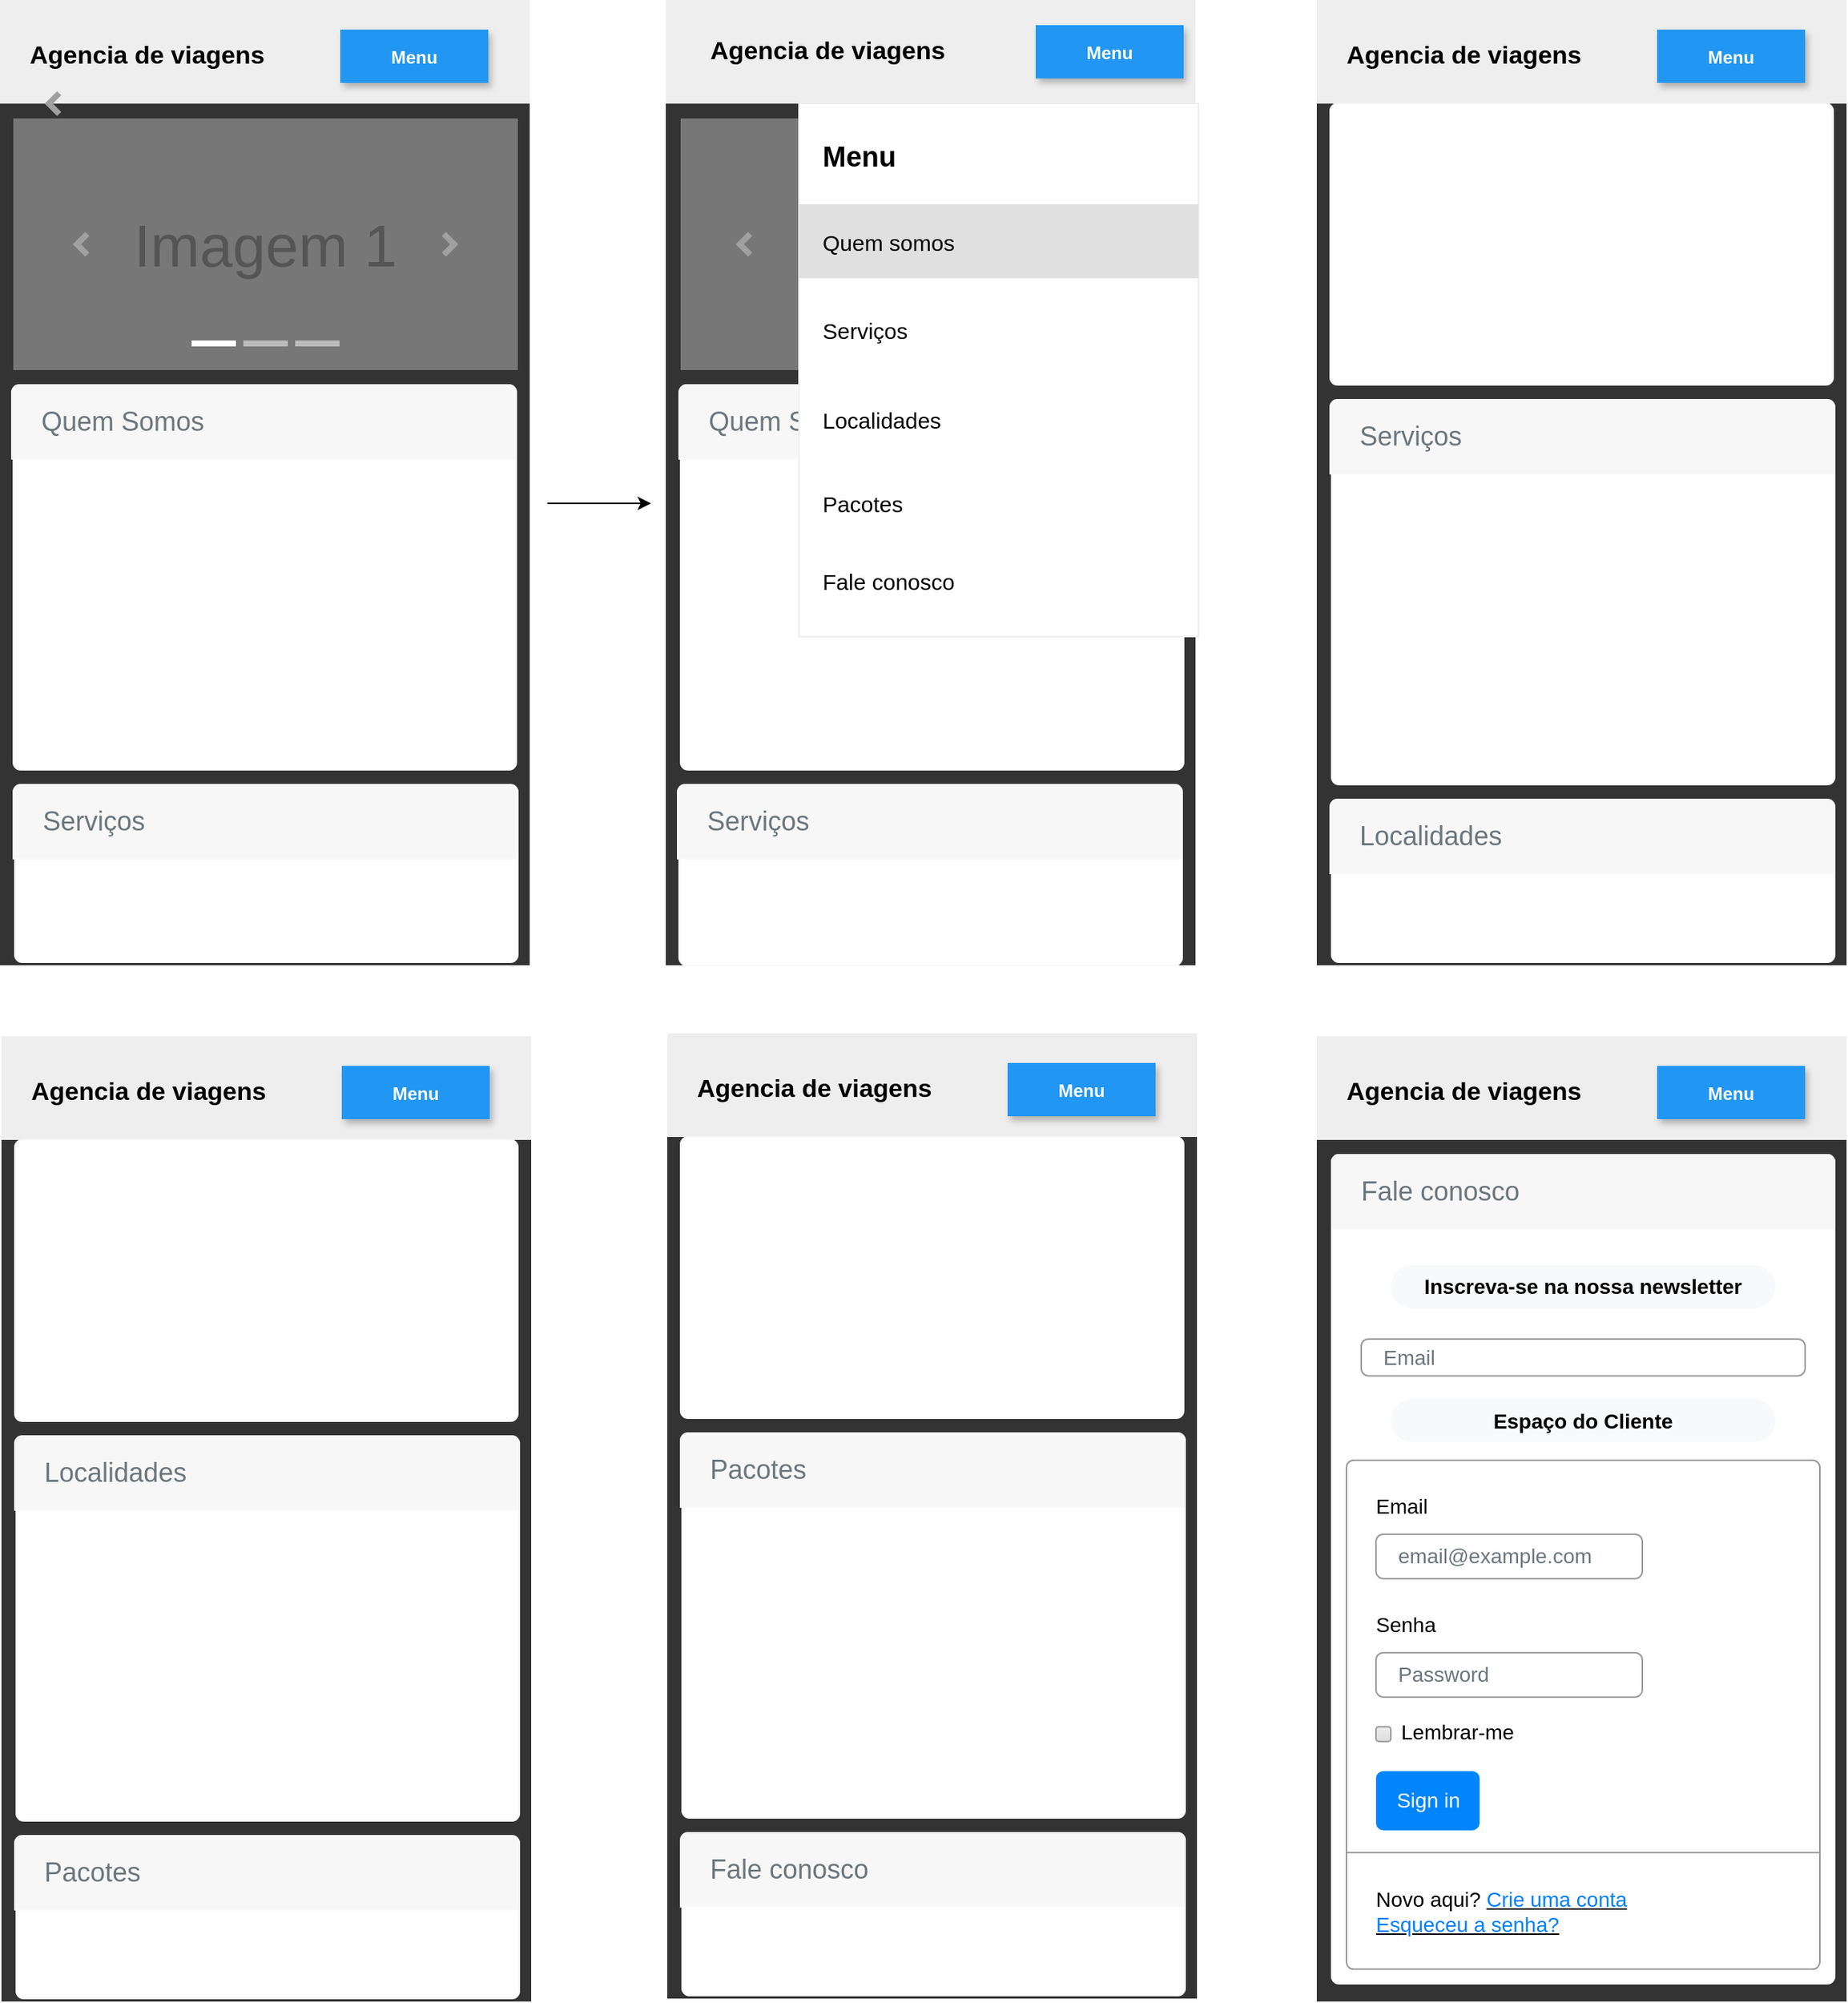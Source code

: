 <mxfile version="13.1.1" type="google"><diagram id="8uc9Iyq5FDDuLR6DjcmK" name="Page-1"><mxGraphModel dx="2270" dy="2039" grid="1" gridSize="10" guides="1" tooltips="1" connect="1" arrows="1" fold="1" page="1" pageScale="1" pageWidth="827" pageHeight="1169" math="0" shadow="0"><root><mxCell id="0"/><mxCell id="1" parent="0"/><mxCell id="FVZ45a9JljzRirW8lOw0-25" value="" style="shape=rect;fillColor=#eeeeee;strokeColor=none;" vertex="1" parent="1"><mxGeometry x="150" y="-1140" width="358" height="632" as="geometry"/></mxCell><mxCell id="-aEcgsrXR-xhnn7_kOow-10" value="" style="shape=rect;fillColor=#eeeeee;strokeColor=none;" parent="1" vertex="1"><mxGeometry x="-740" y="-1140" width="358" height="632" as="geometry"/></mxCell><mxCell id="10h3eE1FPKG0bYmKvvFw-5" value="&lt;font style=&quot;font-size: 17px&quot;&gt;Agencia de viagens&lt;/font&gt;" style="text;html=1;strokeColor=none;fillColor=none;align=center;verticalAlign=middle;whiteSpace=wrap;rounded=0;fontStyle=1" parent="1" vertex="1"><mxGeometry x="-740" y="-1107" width="199" height="10" as="geometry"/></mxCell><mxCell id="-aEcgsrXR-xhnn7_kOow-9" value="Menu" style="dashed=0;align=center;fontSize=12;shape=rect;fillColor=#2196F3;strokeColor=none;fontStyle=1;shadow=1;fontColor=#ffffff;" parent="1" vertex="1"><mxGeometry x="-510" y="-1120" width="100" height="36" as="geometry"/></mxCell><mxCell id="-aEcgsrXR-xhnn7_kOow-13" value="" style="shape=rect;fillColor=#333333;strokeColor=none;" parent="1" vertex="1"><mxGeometry x="-740" y="-1070" width="358" height="582" as="geometry"/></mxCell><mxCell id="FVZ45a9JljzRirW8lOw0-2" value="" style="html=1;shadow=0;dashed=0;shape=mxgraph.bootstrap.rrect;rSize=5;strokeColor=#F8F9FA;html=1;whiteSpace=wrap;fillColor=#ffffff;fontColor=#212529;verticalAlign=bottom;align=left;spacing=20;spacingBottom=0;fontSize=14;" vertex="1" parent="1"><mxGeometry x="-731" y="-880" width="340" height="260" as="geometry"/></mxCell><mxCell id="FVZ45a9JljzRirW8lOw0-3" value="Quem Somos" style="html=1;shadow=0;dashed=0;shape=mxgraph.bootstrap.topButton;rSize=5;perimeter=none;whiteSpace=wrap;fillColor=#F7F7F7;strokeColor=#F8F9FA;fontColor=#6C767D;resizeWidth=1;fontSize=18;align=left;spacing=20;" vertex="1" parent="FVZ45a9JljzRirW8lOw0-2"><mxGeometry width="340" height="50" relative="1" as="geometry"><mxPoint x="-1" as="offset"/></mxGeometry></mxCell><mxCell id="FVZ45a9JljzRirW8lOw0-4" value="Imagem 1" style="html=1;shadow=0;dashed=0;strokeColor=none;strokeWidth=1;fillColor=#777777;fontColor=#555555;whiteSpace=wrap;align=center;verticalAlign=middle;fontStyle=0;fontSize=40;" vertex="1" parent="1"><mxGeometry x="-731" y="-1060" width="341" height="170" as="geometry"/></mxCell><mxCell id="FVZ45a9JljzRirW8lOw0-5" value="" style="html=1;verticalLabelPosition=bottom;labelBackgroundColor=#ffffff;verticalAlign=top;shadow=0;dashed=0;strokeWidth=4;shape=mxgraph.ios7.misc.more;strokeColor=#a0a0a0;" vertex="1" parent="FVZ45a9JljzRirW8lOw0-4"><mxGeometry x="1" y="0.5" width="7" height="14" relative="1" as="geometry"><mxPoint x="-50" y="-7" as="offset"/></mxGeometry></mxCell><mxCell id="FVZ45a9JljzRirW8lOw0-6" value="" style="flipH=1;html=1;verticalLabelPosition=bottom;labelBackgroundColor=#ffffff;verticalAlign=top;shadow=0;dashed=0;strokeWidth=4;shape=mxgraph.ios7.misc.more;strokeColor=#a0a0a0;" vertex="1" parent="FVZ45a9JljzRirW8lOw0-4"><mxGeometry y="0.5" width="7" height="14" relative="1" as="geometry"><mxPoint x="43" y="-7" as="offset"/></mxGeometry></mxCell><mxCell id="FVZ45a9JljzRirW8lOw0-7" value="" style="html=1;shadow=0;strokeColor=none;fillColor=#ffffff;" vertex="1" parent="FVZ45a9JljzRirW8lOw0-4"><mxGeometry x="0.5" y="1" width="30" height="4" relative="1" as="geometry"><mxPoint x="-50" y="-20" as="offset"/></mxGeometry></mxCell><mxCell id="FVZ45a9JljzRirW8lOw0-8" value="" style="html=1;shadow=0;strokeColor=none;fillColor=#BBBBBB;" vertex="1" parent="FVZ45a9JljzRirW8lOw0-4"><mxGeometry x="0.5" y="1" width="30" height="4" relative="1" as="geometry"><mxPoint x="-15" y="-20" as="offset"/></mxGeometry></mxCell><mxCell id="FVZ45a9JljzRirW8lOw0-9" value="" style="html=1;shadow=0;strokeColor=none;fillColor=#BBBBBB;" vertex="1" parent="FVZ45a9JljzRirW8lOw0-4"><mxGeometry x="0.5" y="1" width="30" height="4" relative="1" as="geometry"><mxPoint x="20" y="-20" as="offset"/></mxGeometry></mxCell><mxCell id="FVZ45a9JljzRirW8lOw0-10" value="" style="shape=rect;fillColor=#eeeeee;strokeColor=none;" vertex="1" parent="1"><mxGeometry x="-290" y="-1140" width="358" height="632" as="geometry"/></mxCell><mxCell id="FVZ45a9JljzRirW8lOw0-12" value="&lt;font style=&quot;font-size: 17px&quot;&gt;Agencia de viagens&lt;/font&gt;" style="text;html=1;strokeColor=none;fillColor=none;align=center;verticalAlign=middle;whiteSpace=wrap;rounded=0;fontStyle=1" vertex="1" parent="1"><mxGeometry x="-280" y="-1110" width="199" height="10" as="geometry"/></mxCell><mxCell id="FVZ45a9JljzRirW8lOw0-13" value="" style="shape=rect;fillColor=#333333;strokeColor=none;" vertex="1" parent="1"><mxGeometry x="-290" y="-1070" width="358" height="582" as="geometry"/></mxCell><mxCell id="FVZ45a9JljzRirW8lOw0-14" value="Menu" style="dashed=0;align=center;fontSize=12;shape=rect;fillColor=#2196F3;strokeColor=none;fontStyle=1;shadow=1;fontColor=#ffffff;" vertex="1" parent="1"><mxGeometry x="-40" y="-1123" width="100" height="36" as="geometry"/></mxCell><mxCell id="FVZ45a9JljzRirW8lOw0-15" value="" style="html=1;shadow=0;dashed=0;shape=mxgraph.bootstrap.rrect;rSize=5;strokeColor=#F8F9FA;html=1;whiteSpace=wrap;fillColor=#ffffff;fontColor=#212529;verticalAlign=bottom;align=left;spacing=20;spacingBottom=0;fontSize=14;" vertex="1" parent="1"><mxGeometry x="-280" y="-880" width="340" height="260" as="geometry"/></mxCell><mxCell id="FVZ45a9JljzRirW8lOw0-16" value="Quem Somos" style="html=1;shadow=0;dashed=0;shape=mxgraph.bootstrap.topButton;rSize=5;perimeter=none;whiteSpace=wrap;fillColor=#F7F7F7;strokeColor=#F8F9FA;fontColor=#6C767D;resizeWidth=1;fontSize=18;align=left;spacing=20;" vertex="1" parent="FVZ45a9JljzRirW8lOw0-15"><mxGeometry width="340" height="50" relative="1" as="geometry"><mxPoint x="-1" as="offset"/></mxGeometry></mxCell><mxCell id="FVZ45a9JljzRirW8lOw0-17" value="Imagem 1" style="html=1;shadow=0;dashed=0;strokeColor=none;strokeWidth=1;fillColor=#777777;fontColor=#555555;whiteSpace=wrap;align=center;verticalAlign=middle;fontStyle=0;fontSize=40;" vertex="1" parent="1"><mxGeometry x="-280" y="-1060" width="340" height="170" as="geometry"/></mxCell><mxCell id="FVZ45a9JljzRirW8lOw0-19" value="" style="flipH=1;html=1;verticalLabelPosition=bottom;labelBackgroundColor=#ffffff;verticalAlign=top;shadow=0;dashed=0;strokeWidth=4;shape=mxgraph.ios7.misc.more;strokeColor=#a0a0a0;" vertex="1" parent="1"><mxGeometry y="0.5" width="7" height="14" relative="1" as="geometry"><mxPoint x="-707" y="-1077" as="offset"/></mxGeometry></mxCell><mxCell id="-aEcgsrXR-xhnn7_kOow-1" value="" style="shape=rect;fillColor=#ffffff;strokeColor=#eeeeee;shadow=0;" parent="1" vertex="1"><mxGeometry x="-200" y="-1070" width="270" height="360" as="geometry"/></mxCell><mxCell id="-aEcgsrXR-xhnn7_kOow-3" value="Quem somos" style="text;fontSize=15;fontColor=#000000;align=left;spacing=16;fillColor=#e0e0e0;verticalAlign=middle;resizeWidth=1;" parent="-aEcgsrXR-xhnn7_kOow-1" vertex="1"><mxGeometry width="270" height="50" relative="1" as="geometry"><mxPoint y="68" as="offset"/></mxGeometry></mxCell><mxCell id="-aEcgsrXR-xhnn7_kOow-4" value="Serviços" style="text;fontSize=15;fontColor=#000000;align=left;spacing=16;verticalAlign=middle;whiteSpace=wrap;resizeWidth=1;" parent="-aEcgsrXR-xhnn7_kOow-1" vertex="1"><mxGeometry width="270" height="70" relative="1" as="geometry"><mxPoint y="118" as="offset"/></mxGeometry></mxCell><mxCell id="-aEcgsrXR-xhnn7_kOow-5" value="Localidades" style="text;fontSize=15;fontColor=#000000;align=left;spacing=16;verticalAlign=middle;resizeWidth=1;" parent="-aEcgsrXR-xhnn7_kOow-1" vertex="1"><mxGeometry width="270" height="50" relative="1" as="geometry"><mxPoint y="188" as="offset"/></mxGeometry></mxCell><mxCell id="-aEcgsrXR-xhnn7_kOow-6" value="Pacotes" style="text;fontSize=15;fontColor=#000000;align=left;spacing=16;verticalAlign=middle;whiteSpace=wrap;resizeWidth=1;" parent="-aEcgsrXR-xhnn7_kOow-1" vertex="1"><mxGeometry width="270" height="60" relative="1" as="geometry"><mxPoint y="240" as="offset"/></mxGeometry></mxCell><mxCell id="-aEcgsrXR-xhnn7_kOow-7" value="Fale conosco" style="text;fontSize=15;fontColor=#000000;align=left;spacing=16;verticalAlign=middle;resizeWidth=1;" parent="-aEcgsrXR-xhnn7_kOow-1" vertex="1"><mxGeometry y="88" width="270" height="92" as="geometry"><mxPoint y="188" as="offset"/></mxGeometry></mxCell><mxCell id="-aEcgsrXR-xhnn7_kOow-2" value="Menu" style="text;fontSize=19;fontColor=#000000;align=left;spacing=16;verticalAlign=middle;fontStyle=1;resizeWidth=1;" parent="-aEcgsrXR-xhnn7_kOow-1" vertex="1"><mxGeometry width="270" height="68" relative="1" as="geometry"/></mxCell><mxCell id="FVZ45a9JljzRirW8lOw0-23" value="" style="flipH=1;html=1;verticalLabelPosition=bottom;labelBackgroundColor=#ffffff;verticalAlign=top;shadow=0;dashed=0;strokeWidth=4;shape=mxgraph.ios7.misc.more;strokeColor=#a0a0a0;" vertex="1" parent="1"><mxGeometry x="-240" y="-982" width="7" height="14" as="geometry"><mxPoint x="43" y="-7" as="offset"/></mxGeometry></mxCell><mxCell id="FVZ45a9JljzRirW8lOw0-24" value="" style="endArrow=classic;html=1;" edge="1" parent="1"><mxGeometry width="50" height="50" relative="1" as="geometry"><mxPoint x="-370" y="-800" as="sourcePoint"/><mxPoint x="-300" y="-800" as="targetPoint"/></mxGeometry></mxCell><mxCell id="FVZ45a9JljzRirW8lOw0-28" value="" style="shape=rect;fillColor=#333333;strokeColor=none;" vertex="1" parent="1"><mxGeometry x="150" y="-1070" width="358" height="582" as="geometry"/></mxCell><mxCell id="FVZ45a9JljzRirW8lOw0-29" value="" style="html=1;shadow=0;dashed=0;shape=mxgraph.bootstrap.rrect;rSize=5;strokeColor=#F8F9FA;html=1;whiteSpace=wrap;fillColor=#ffffff;fontColor=#212529;verticalAlign=bottom;align=left;spacing=20;spacingBottom=0;fontSize=14;" vertex="1" parent="1"><mxGeometry x="159" y="-1070" width="340" height="190" as="geometry"/></mxCell><mxCell id="FVZ45a9JljzRirW8lOw0-38" value="" style="html=1;shadow=0;dashed=0;shape=mxgraph.bootstrap.rrect;rSize=5;strokeColor=#F8F9FA;html=1;whiteSpace=wrap;fillColor=#ffffff;fontColor=#212529;verticalAlign=bottom;align=left;spacing=20;spacingBottom=0;fontSize=14;" vertex="1" parent="1"><mxGeometry x="160" y="-870" width="340" height="260" as="geometry"/></mxCell><mxCell id="FVZ45a9JljzRirW8lOw0-39" value="Serviços" style="html=1;shadow=0;dashed=0;shape=mxgraph.bootstrap.topButton;rSize=5;perimeter=none;whiteSpace=wrap;fillColor=#F7F7F7;strokeColor=#F8F9FA;fontColor=#6C767D;resizeWidth=1;fontSize=18;align=left;spacing=20;" vertex="1" parent="FVZ45a9JljzRirW8lOw0-38"><mxGeometry width="340" height="50" relative="1" as="geometry"><mxPoint x="-1" as="offset"/></mxGeometry></mxCell><mxCell id="FVZ45a9JljzRirW8lOw0-40" value="" style="html=1;shadow=0;dashed=0;shape=mxgraph.bootstrap.rrect;rSize=5;strokeColor=#F8F9FA;html=1;whiteSpace=wrap;fillColor=#ffffff;fontColor=#212529;verticalAlign=bottom;align=left;spacing=20;spacingBottom=0;fontSize=14;" vertex="1" parent="1"><mxGeometry x="160" y="-600" width="340" height="110" as="geometry"/></mxCell><mxCell id="FVZ45a9JljzRirW8lOw0-41" value="Localidades" style="html=1;shadow=0;dashed=0;shape=mxgraph.bootstrap.topButton;rSize=5;perimeter=none;whiteSpace=wrap;fillColor=#F7F7F7;strokeColor=#F8F9FA;fontColor=#6C767D;resizeWidth=1;fontSize=18;align=left;spacing=20;" vertex="1" parent="FVZ45a9JljzRirW8lOw0-40"><mxGeometry width="340" height="50" relative="1" as="geometry"><mxPoint x="-1" as="offset"/></mxGeometry></mxCell><mxCell id="FVZ45a9JljzRirW8lOw0-26" value="&lt;font style=&quot;font-size: 17px&quot;&gt;Agencia de viagens&lt;/font&gt;" style="text;html=1;strokeColor=none;fillColor=none;align=center;verticalAlign=middle;whiteSpace=wrap;rounded=0;fontStyle=1" vertex="1" parent="1"><mxGeometry x="150" y="-1107" width="199" height="10" as="geometry"/></mxCell><mxCell id="FVZ45a9JljzRirW8lOw0-27" value="Menu" style="dashed=0;align=center;fontSize=12;shape=rect;fillColor=#2196F3;strokeColor=none;fontStyle=1;shadow=1;fontColor=#ffffff;" vertex="1" parent="1"><mxGeometry x="380" y="-1120" width="100" height="36" as="geometry"/></mxCell><mxCell id="FVZ45a9JljzRirW8lOw0-42" value="" style="html=1;shadow=0;dashed=0;shape=mxgraph.bootstrap.rrect;rSize=5;strokeColor=#F8F9FA;html=1;whiteSpace=wrap;fillColor=#ffffff;fontColor=#212529;verticalAlign=bottom;align=left;spacing=20;spacingBottom=0;fontSize=14;" vertex="1" parent="1"><mxGeometry x="-281" y="-610" width="340" height="122" as="geometry"/></mxCell><mxCell id="FVZ45a9JljzRirW8lOw0-43" value="Serviços" style="html=1;shadow=0;dashed=0;shape=mxgraph.bootstrap.topButton;rSize=5;perimeter=none;whiteSpace=wrap;fillColor=#F7F7F7;strokeColor=#F8F9FA;fontColor=#6C767D;resizeWidth=1;fontSize=18;align=left;spacing=20;" vertex="1" parent="FVZ45a9JljzRirW8lOw0-42"><mxGeometry width="340" height="50" relative="1" as="geometry"><mxPoint x="-1" as="offset"/></mxGeometry></mxCell><mxCell id="FVZ45a9JljzRirW8lOw0-44" value="" style="html=1;shadow=0;dashed=0;shape=mxgraph.bootstrap.rrect;rSize=5;strokeColor=#F8F9FA;html=1;whiteSpace=wrap;fillColor=#ffffff;fontColor=#212529;verticalAlign=bottom;align=left;spacing=20;spacingBottom=0;fontSize=14;" vertex="1" parent="1"><mxGeometry x="-730" y="-610" width="340" height="120" as="geometry"/></mxCell><mxCell id="FVZ45a9JljzRirW8lOw0-45" value="Serviços" style="html=1;shadow=0;dashed=0;shape=mxgraph.bootstrap.topButton;rSize=5;perimeter=none;whiteSpace=wrap;fillColor=#F7F7F7;strokeColor=#F8F9FA;fontColor=#6C767D;resizeWidth=1;fontSize=18;align=left;spacing=20;" vertex="1" parent="FVZ45a9JljzRirW8lOw0-44"><mxGeometry width="340" height="50" relative="1" as="geometry"><mxPoint x="-1" as="offset"/></mxGeometry></mxCell><mxCell id="FVZ45a9JljzRirW8lOw0-55" value="" style="shape=rect;fillColor=#eeeeee;strokeColor=none;" vertex="1" parent="1"><mxGeometry x="-739" y="-440" width="358" height="632" as="geometry"/></mxCell><mxCell id="FVZ45a9JljzRirW8lOw0-56" value="" style="shape=rect;fillColor=#333333;strokeColor=none;" vertex="1" parent="1"><mxGeometry x="-739" y="-370" width="358" height="582" as="geometry"/></mxCell><mxCell id="FVZ45a9JljzRirW8lOw0-57" value="" style="html=1;shadow=0;dashed=0;shape=mxgraph.bootstrap.rrect;rSize=5;strokeColor=#F8F9FA;html=1;whiteSpace=wrap;fillColor=#ffffff;fontColor=#212529;verticalAlign=bottom;align=left;spacing=20;spacingBottom=0;fontSize=14;" vertex="1" parent="1"><mxGeometry x="-730" y="-370" width="340" height="190" as="geometry"/></mxCell><mxCell id="FVZ45a9JljzRirW8lOw0-58" value="" style="html=1;shadow=0;dashed=0;shape=mxgraph.bootstrap.rrect;rSize=5;strokeColor=#F8F9FA;html=1;whiteSpace=wrap;fillColor=#ffffff;fontColor=#212529;verticalAlign=bottom;align=left;spacing=20;spacingBottom=0;fontSize=14;" vertex="1" parent="1"><mxGeometry x="-729" y="-170" width="340" height="260" as="geometry"/></mxCell><mxCell id="FVZ45a9JljzRirW8lOw0-59" value="Localidades" style="html=1;shadow=0;dashed=0;shape=mxgraph.bootstrap.topButton;rSize=5;perimeter=none;whiteSpace=wrap;fillColor=#F7F7F7;strokeColor=#F8F9FA;fontColor=#6C767D;resizeWidth=1;fontSize=18;align=left;spacing=20;" vertex="1" parent="FVZ45a9JljzRirW8lOw0-58"><mxGeometry width="340" height="50" relative="1" as="geometry"><mxPoint x="-1" as="offset"/></mxGeometry></mxCell><mxCell id="FVZ45a9JljzRirW8lOw0-60" value="" style="html=1;shadow=0;dashed=0;shape=mxgraph.bootstrap.rrect;rSize=5;strokeColor=#F8F9FA;html=1;whiteSpace=wrap;fillColor=#ffffff;fontColor=#212529;verticalAlign=bottom;align=left;spacing=20;spacingBottom=0;fontSize=14;" vertex="1" parent="1"><mxGeometry x="-729" y="100" width="340" height="110" as="geometry"/></mxCell><mxCell id="FVZ45a9JljzRirW8lOw0-61" value="Pacotes" style="html=1;shadow=0;dashed=0;shape=mxgraph.bootstrap.topButton;rSize=5;perimeter=none;whiteSpace=wrap;fillColor=#F7F7F7;strokeColor=#F8F9FA;fontColor=#6C767D;resizeWidth=1;fontSize=18;align=left;spacing=20;" vertex="1" parent="FVZ45a9JljzRirW8lOw0-60"><mxGeometry width="340" height="50" relative="1" as="geometry"><mxPoint x="-1" as="offset"/></mxGeometry></mxCell><mxCell id="FVZ45a9JljzRirW8lOw0-62" value="&lt;font style=&quot;font-size: 17px&quot;&gt;Agencia de viagens&lt;/font&gt;" style="text;html=1;strokeColor=none;fillColor=none;align=center;verticalAlign=middle;whiteSpace=wrap;rounded=0;fontStyle=1" vertex="1" parent="1"><mxGeometry x="-739" y="-407" width="199" height="10" as="geometry"/></mxCell><mxCell id="FVZ45a9JljzRirW8lOw0-63" value="Menu" style="dashed=0;align=center;fontSize=12;shape=rect;fillColor=#2196F3;strokeColor=none;fontStyle=1;shadow=1;fontColor=#ffffff;" vertex="1" parent="1"><mxGeometry x="-509" y="-420" width="100" height="36" as="geometry"/></mxCell><mxCell id="FVZ45a9JljzRirW8lOw0-64" value="" style="shape=rect;fillColor=#eeeeee;strokeColor=none;" vertex="1" parent="1"><mxGeometry x="-289" y="-442" width="358" height="632" as="geometry"/></mxCell><mxCell id="FVZ45a9JljzRirW8lOw0-65" value="" style="shape=rect;fillColor=#333333;strokeColor=none;" vertex="1" parent="1"><mxGeometry x="-289" y="-372" width="358" height="582" as="geometry"/></mxCell><mxCell id="FVZ45a9JljzRirW8lOw0-66" value="" style="html=1;shadow=0;dashed=0;shape=mxgraph.bootstrap.rrect;rSize=5;strokeColor=#F8F9FA;html=1;whiteSpace=wrap;fillColor=#ffffff;fontColor=#212529;verticalAlign=bottom;align=left;spacing=20;spacingBottom=0;fontSize=14;" vertex="1" parent="1"><mxGeometry x="-280" y="-372" width="340" height="190" as="geometry"/></mxCell><mxCell id="FVZ45a9JljzRirW8lOw0-67" value="" style="html=1;shadow=0;dashed=0;shape=mxgraph.bootstrap.rrect;rSize=5;strokeColor=#F8F9FA;html=1;whiteSpace=wrap;fillColor=#ffffff;fontColor=#212529;verticalAlign=bottom;align=left;spacing=20;spacingBottom=0;fontSize=14;" vertex="1" parent="1"><mxGeometry x="-279" y="-172" width="340" height="260" as="geometry"/></mxCell><mxCell id="FVZ45a9JljzRirW8lOw0-68" value="Pacotes" style="html=1;shadow=0;dashed=0;shape=mxgraph.bootstrap.topButton;rSize=5;perimeter=none;whiteSpace=wrap;fillColor=#F7F7F7;strokeColor=#F8F9FA;fontColor=#6C767D;resizeWidth=1;fontSize=18;align=left;spacing=20;" vertex="1" parent="FVZ45a9JljzRirW8lOw0-67"><mxGeometry width="340" height="50" relative="1" as="geometry"><mxPoint x="-1" as="offset"/></mxGeometry></mxCell><mxCell id="FVZ45a9JljzRirW8lOw0-69" value="" style="html=1;shadow=0;dashed=0;shape=mxgraph.bootstrap.rrect;rSize=5;strokeColor=#F8F9FA;html=1;whiteSpace=wrap;fillColor=#ffffff;fontColor=#212529;verticalAlign=bottom;align=left;spacing=20;spacingBottom=0;fontSize=14;" vertex="1" parent="1"><mxGeometry x="-279" y="98" width="340" height="110" as="geometry"/></mxCell><mxCell id="FVZ45a9JljzRirW8lOw0-70" value="Fale conosco" style="html=1;shadow=0;dashed=0;shape=mxgraph.bootstrap.topButton;rSize=5;perimeter=none;whiteSpace=wrap;fillColor=#F7F7F7;strokeColor=#F8F9FA;fontColor=#6C767D;resizeWidth=1;fontSize=18;align=left;spacing=20;" vertex="1" parent="FVZ45a9JljzRirW8lOw0-69"><mxGeometry width="340" height="50" relative="1" as="geometry"><mxPoint x="-1" as="offset"/></mxGeometry></mxCell><mxCell id="FVZ45a9JljzRirW8lOw0-71" value="&lt;font style=&quot;font-size: 17px&quot;&gt;Agencia de viagens&lt;/font&gt;" style="text;html=1;strokeColor=none;fillColor=none;align=center;verticalAlign=middle;whiteSpace=wrap;rounded=0;fontStyle=1" vertex="1" parent="1"><mxGeometry x="-289" y="-409" width="199" height="10" as="geometry"/></mxCell><mxCell id="FVZ45a9JljzRirW8lOw0-72" value="Menu" style="dashed=0;align=center;fontSize=12;shape=rect;fillColor=#2196F3;strokeColor=none;fontStyle=1;shadow=1;fontColor=#ffffff;" vertex="1" parent="1"><mxGeometry x="-59" y="-422" width="100" height="36" as="geometry"/></mxCell><mxCell id="FVZ45a9JljzRirW8lOw0-75" value="" style="shape=rect;fillColor=#eeeeee;strokeColor=none;" vertex="1" parent="1"><mxGeometry x="150" y="-440" width="358" height="632" as="geometry"/></mxCell><mxCell id="FVZ45a9JljzRirW8lOw0-76" value="" style="shape=rect;fillColor=#333333;strokeColor=none;" vertex="1" parent="1"><mxGeometry x="150" y="-370" width="358" height="582" as="geometry"/></mxCell><mxCell id="FVZ45a9JljzRirW8lOw0-78" value="" style="html=1;shadow=0;dashed=0;shape=mxgraph.bootstrap.rrect;rSize=5;strokeColor=#F8F9FA;html=1;whiteSpace=wrap;fillColor=#ffffff;fontColor=#212529;verticalAlign=bottom;align=left;spacing=20;spacingBottom=0;fontSize=14;" vertex="1" parent="1"><mxGeometry x="160" y="-360" width="340" height="560" as="geometry"/></mxCell><mxCell id="FVZ45a9JljzRirW8lOw0-79" value="Fale conosco" style="html=1;shadow=0;dashed=0;shape=mxgraph.bootstrap.topButton;rSize=5;perimeter=none;whiteSpace=wrap;fillColor=#F7F7F7;strokeColor=#F8F9FA;fontColor=#6C767D;resizeWidth=1;fontSize=18;align=left;spacing=20;" vertex="1" parent="FVZ45a9JljzRirW8lOw0-78"><mxGeometry width="340" height="50" relative="1" as="geometry"><mxPoint as="offset"/></mxGeometry></mxCell><mxCell id="FVZ45a9JljzRirW8lOw0-93" value="Email" style="html=1;shadow=0;dashed=0;shape=mxgraph.bootstrap.rrect;rSize=5;fillColor=none;strokeColor=#999999;align=left;spacing=15;fontSize=14;fontColor=#6C767D;" vertex="1" parent="FVZ45a9JljzRirW8lOw0-78"><mxGeometry x="20" y="124.444" width="300" height="24.889" as="geometry"/></mxCell><mxCell id="FVZ45a9JljzRirW8lOw0-95" value="Inscreva-se na nossa newsletter" style="rounded=1;whiteSpace=wrap;html=1;arcSize=50;strokeColor=none;strokeWidth=1;fillColor=#F8F9FA;fontColor=#000000;whiteSpace=wrap;align=center;verticalAlign=middle;spacingLeft=0;fontStyle=1;fontSize=14;spacing=10;" vertex="1" parent="FVZ45a9JljzRirW8lOw0-78"><mxGeometry x="40" y="74.667" width="260" height="29.037" as="geometry"/></mxCell><mxCell id="FVZ45a9JljzRirW8lOw0-84" value="" style="html=1;shadow=0;dashed=0;shape=mxgraph.bootstrap.rrect;rSize=5;fillColor=#ffffff;strokeColor=#999999;" vertex="1" parent="FVZ45a9JljzRirW8lOw0-78"><mxGeometry x="10" y="206.316" width="320" height="343.86" as="geometry"/></mxCell><mxCell id="FVZ45a9JljzRirW8lOw0-85" value="Email " style="fillColor=none;strokeColor=none;align=left;spacing=20;fontSize=14;" vertex="1" parent="FVZ45a9JljzRirW8lOw0-84"><mxGeometry width="220" height="40" relative="1" as="geometry"><mxPoint y="10" as="offset"/></mxGeometry></mxCell><mxCell id="FVZ45a9JljzRirW8lOw0-86" value="email@example.com" style="html=1;shadow=0;dashed=0;shape=mxgraph.bootstrap.rrect;rSize=5;fillColor=none;strokeColor=#999999;align=left;spacing=15;fontSize=14;fontColor=#6C767D;" vertex="1" parent="FVZ45a9JljzRirW8lOw0-84"><mxGeometry width="180" height="30" relative="1" as="geometry"><mxPoint x="20" y="50" as="offset"/></mxGeometry></mxCell><mxCell id="FVZ45a9JljzRirW8lOw0-87" value="Senha" style="fillColor=none;strokeColor=none;align=left;spacing=20;fontSize=14;" vertex="1" parent="FVZ45a9JljzRirW8lOw0-84"><mxGeometry width="220" height="40" relative="1" as="geometry"><mxPoint y="90" as="offset"/></mxGeometry></mxCell><mxCell id="FVZ45a9JljzRirW8lOw0-88" value="Password" style="html=1;shadow=0;dashed=0;shape=mxgraph.bootstrap.rrect;rSize=5;fillColor=none;strokeColor=#999999;align=left;spacing=15;fontSize=14;fontColor=#6C767D;" vertex="1" parent="FVZ45a9JljzRirW8lOw0-84"><mxGeometry width="180" height="30" relative="1" as="geometry"><mxPoint x="20" y="130" as="offset"/></mxGeometry></mxCell><mxCell id="FVZ45a9JljzRirW8lOw0-89" value="Lembrar-me" style="html=1;shadow=0;dashed=0;shape=mxgraph.bootstrap.rrect;rSize=2;fillColor=#EDEDED;strokeColor=#999999;align=left;fontSize=14;fontColor=#000000;labelPosition=right;verticalLabelPosition=middle;verticalAlign=middle;spacingLeft=5;spacingTop=-2;gradientColor=#DEDEDE;" vertex="1" parent="FVZ45a9JljzRirW8lOw0-84"><mxGeometry width="10" height="10" relative="1" as="geometry"><mxPoint x="20" y="180" as="offset"/></mxGeometry></mxCell><mxCell id="FVZ45a9JljzRirW8lOw0-90" value="Sign in" style="html=1;shadow=0;dashed=0;shape=mxgraph.bootstrap.rrect;rSize=5;fillColor=#0085FC;strokeColor=none;align=center;fontSize=14;fontColor=#FFFFFF;" vertex="1" parent="FVZ45a9JljzRirW8lOw0-84"><mxGeometry width="70" height="40" relative="1" as="geometry"><mxPoint x="20" y="210" as="offset"/></mxGeometry></mxCell><mxCell id="FVZ45a9JljzRirW8lOw0-91" value="" style="shape=line;strokeColor=#999999;perimeter=none;resizeWidth=1;" vertex="1" parent="FVZ45a9JljzRirW8lOw0-84"><mxGeometry width="320" height="10" relative="1" as="geometry"><mxPoint y="260" as="offset"/></mxGeometry></mxCell><mxCell id="FVZ45a9JljzRirW8lOw0-92" value="Novo aqui? &lt;u&gt;&lt;font color=&quot;#007fff&quot;&gt;Crie uma conta&lt;/font&gt;&lt;/u&gt;&lt;br&gt;&lt;u&gt;&lt;font color=&quot;#007fff&quot;&gt;Esqueceu a senha?&lt;/font&gt;&lt;/u&gt;" style="html=1;fillColor=none;strokeColor=none;align=left;spacing=20;fontSize=14;" vertex="1" parent="FVZ45a9JljzRirW8lOw0-84"><mxGeometry width="220" height="60" relative="1" as="geometry"><mxPoint y="275" as="offset"/></mxGeometry></mxCell><mxCell id="FVZ45a9JljzRirW8lOw0-96" value="Espaço do Cliente" style="rounded=1;whiteSpace=wrap;html=1;arcSize=50;strokeColor=none;strokeWidth=1;fillColor=#F8F9FA;fontColor=#000000;whiteSpace=wrap;align=center;verticalAlign=middle;spacingLeft=0;fontStyle=1;fontSize=14;spacing=10;" vertex="1" parent="FVZ45a9JljzRirW8lOw0-78"><mxGeometry x="40" y="165.053" width="260" height="29.037" as="geometry"/></mxCell><mxCell id="FVZ45a9JljzRirW8lOw0-82" value="&lt;font style=&quot;font-size: 17px&quot;&gt;Agencia de viagens&lt;/font&gt;" style="text;html=1;strokeColor=none;fillColor=none;align=center;verticalAlign=middle;whiteSpace=wrap;rounded=0;fontStyle=1" vertex="1" parent="1"><mxGeometry x="150" y="-407" width="199" height="10" as="geometry"/></mxCell><mxCell id="FVZ45a9JljzRirW8lOw0-83" value="Menu" style="dashed=0;align=center;fontSize=12;shape=rect;fillColor=#2196F3;strokeColor=none;fontStyle=1;shadow=1;fontColor=#ffffff;" vertex="1" parent="1"><mxGeometry x="380" y="-420" width="100" height="36" as="geometry"/></mxCell></root></mxGraphModel></diagram></mxfile>
